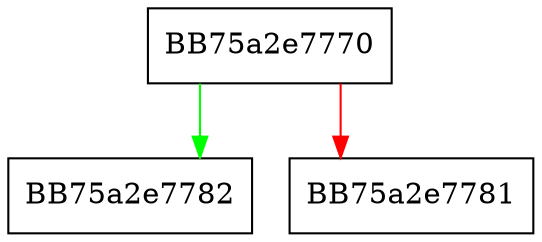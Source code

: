 digraph Loose {
  node [shape="box"];
  graph [splines=ortho];
  BB75a2e7770 -> BB75a2e7782 [color="green"];
  BB75a2e7770 -> BB75a2e7781 [color="red"];
}